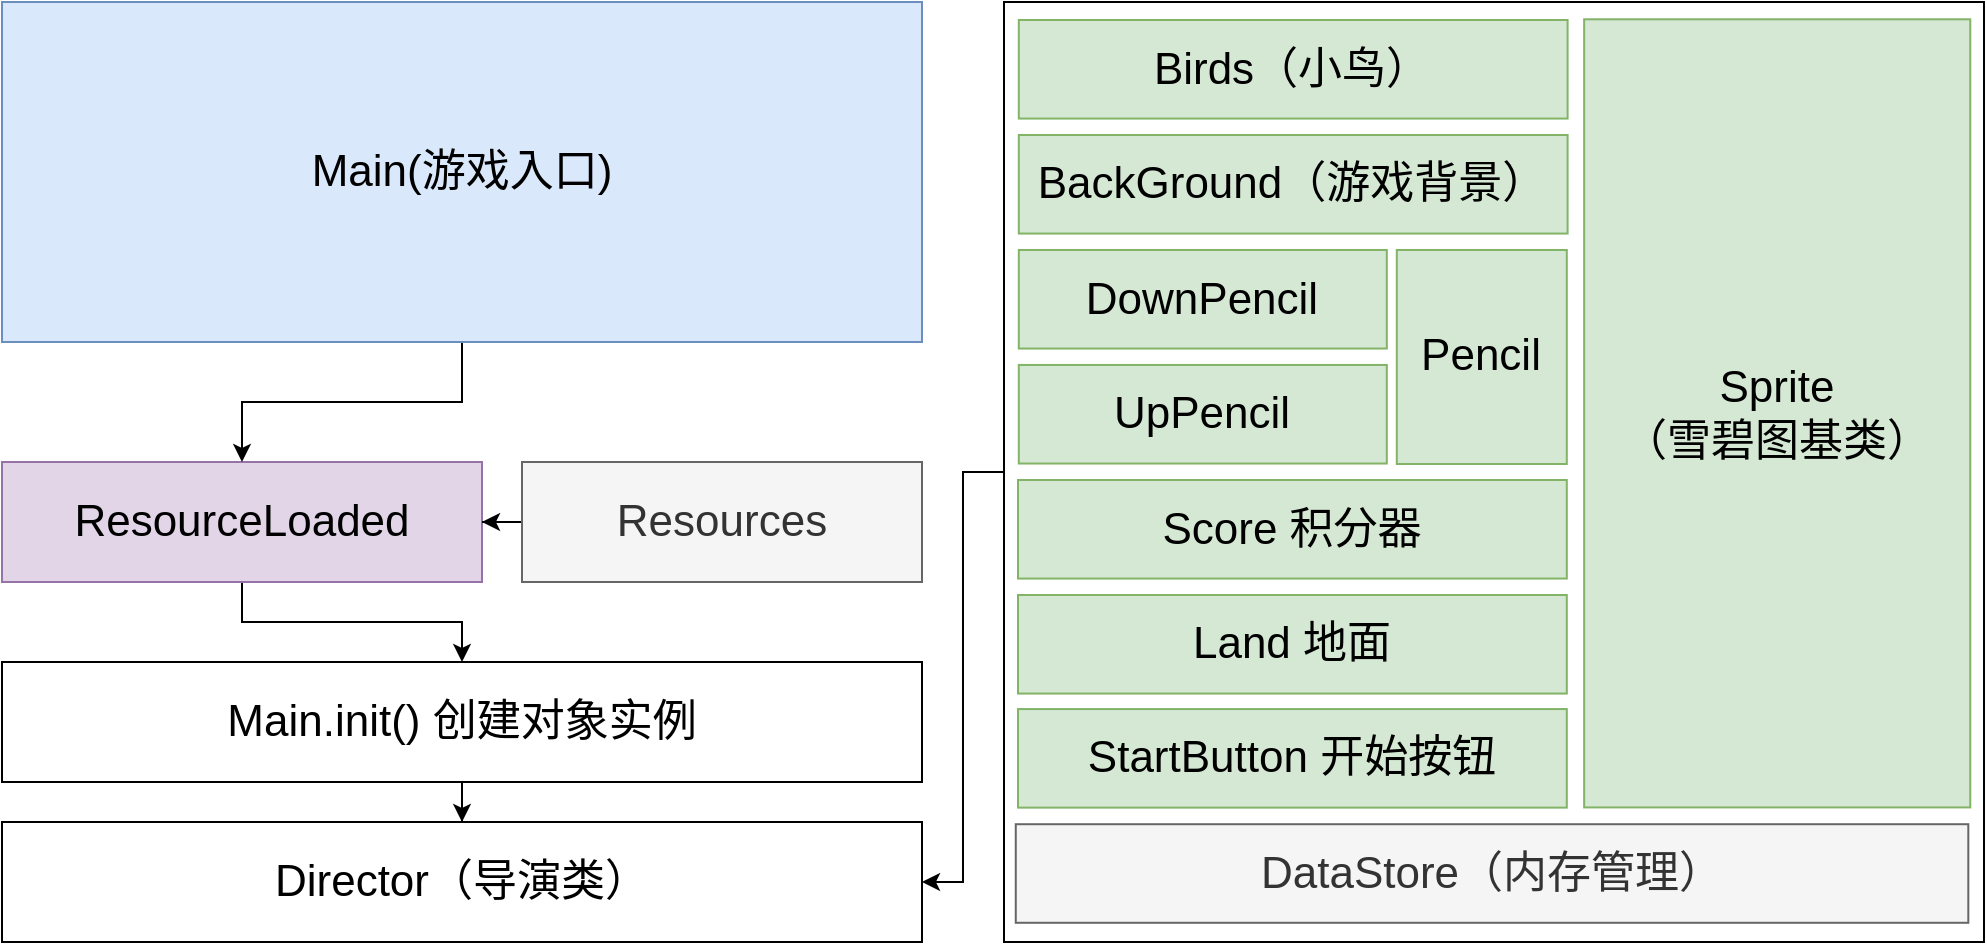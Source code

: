 <mxfile version="13.0.3" type="device"><diagram id="nzSPz2umpSqb2BlSVeSG" name="第 1 页"><mxGraphModel dx="1086" dy="823" grid="0" gridSize="10" guides="1" tooltips="1" connect="1" arrows="1" fold="1" page="1" pageScale="1" pageWidth="827" pageHeight="1169" background="none" math="0" shadow="0"><root><mxCell id="0"/><mxCell id="1" parent="0"/><mxCell id="ZviuAn1uyeecVTRWKv2a-3" style="edgeStyle=orthogonalEdgeStyle;rounded=0;orthogonalLoop=1;jettySize=auto;html=1;" parent="1" source="SjwFtjnB5Y575L_jraY5-2" target="ZviuAn1uyeecVTRWKv2a-2" edge="1"><mxGeometry relative="1" as="geometry"/></mxCell><mxCell id="SjwFtjnB5Y575L_jraY5-2" value="ResourceLoaded" style="rounded=0;whiteSpace=wrap;html=1;fontSize=22;fillColor=#e1d5e7;strokeColor=#9673a6;" parent="1" vertex="1"><mxGeometry x="19" y="250" width="240" height="60" as="geometry"/></mxCell><mxCell id="SjwFtjnB5Y575L_jraY5-5" style="edgeStyle=orthogonalEdgeStyle;rounded=0;orthogonalLoop=1;jettySize=auto;html=1;entryX=1;entryY=0.5;entryDx=0;entryDy=0;fontSize=22;" parent="1" source="SjwFtjnB5Y575L_jraY5-4" target="SjwFtjnB5Y575L_jraY5-2" edge="1"><mxGeometry relative="1" as="geometry"/></mxCell><mxCell id="SjwFtjnB5Y575L_jraY5-4" value="Resources" style="rounded=0;whiteSpace=wrap;html=1;fontSize=22;fillColor=#f5f5f5;strokeColor=#666666;fontColor=#333333;" parent="1" vertex="1"><mxGeometry x="279" y="250" width="200" height="60" as="geometry"/></mxCell><mxCell id="ZviuAn1uyeecVTRWKv2a-1" style="edgeStyle=orthogonalEdgeStyle;rounded=0;orthogonalLoop=1;jettySize=auto;html=1;" parent="1" source="SjwFtjnB5Y575L_jraY5-6" target="SjwFtjnB5Y575L_jraY5-2" edge="1"><mxGeometry relative="1" as="geometry"/></mxCell><mxCell id="SjwFtjnB5Y575L_jraY5-6" value="Main(游戏入口)" style="rounded=0;whiteSpace=wrap;html=1;fontSize=22;fillColor=#dae8fc;strokeColor=#6c8ebf;" parent="1" vertex="1"><mxGeometry x="19" y="20" width="460" height="170" as="geometry"/></mxCell><mxCell id="ZviuAn1uyeecVTRWKv2a-19" style="edgeStyle=orthogonalEdgeStyle;rounded=0;orthogonalLoop=1;jettySize=auto;html=1;" parent="1" source="ZviuAn1uyeecVTRWKv2a-2" target="ZviuAn1uyeecVTRWKv2a-4" edge="1"><mxGeometry relative="1" as="geometry"/></mxCell><mxCell id="ZviuAn1uyeecVTRWKv2a-2" value="Main.init()&amp;nbsp;创建对象实例" style="rounded=0;whiteSpace=wrap;html=1;fontSize=22;" parent="1" vertex="1"><mxGeometry x="19" y="350" width="460" height="60" as="geometry"/></mxCell><mxCell id="ZviuAn1uyeecVTRWKv2a-4" value="Director（导演类）" style="rounded=0;whiteSpace=wrap;html=1;fontSize=22;" parent="1" vertex="1"><mxGeometry x="19" y="430" width="460" height="60" as="geometry"/></mxCell><mxCell id="ZviuAn1uyeecVTRWKv2a-22" value="" style="group" parent="1" vertex="1" connectable="0"><mxGeometry x="520" y="20" width="490" height="470" as="geometry"/></mxCell><mxCell id="ZviuAn1uyeecVTRWKv2a-20" value="" style="rounded=0;whiteSpace=wrap;html=1;" parent="ZviuAn1uyeecVTRWKv2a-22" vertex="1"><mxGeometry width="490" height="470.0" as="geometry"/></mxCell><mxCell id="ZviuAn1uyeecVTRWKv2a-21" value="" style="group" parent="ZviuAn1uyeecVTRWKv2a-22" vertex="1" connectable="0"><mxGeometry x="5.88" y="8.65" width="477.26" height="451.738" as="geometry"/></mxCell><mxCell id="ZviuAn1uyeecVTRWKv2a-6" value="Sprite&lt;br&gt;（雪碧图基类）" style="rounded=0;whiteSpace=wrap;html=1;fontSize=22;fillColor=#d5e8d4;strokeColor=#82b366;" parent="ZviuAn1uyeecVTRWKv2a-21" vertex="1"><mxGeometry x="284.2" width="193.06" height="394.07" as="geometry"/></mxCell><mxCell id="ZviuAn1uyeecVTRWKv2a-14" value="" style="group;container=1;" parent="ZviuAn1uyeecVTRWKv2a-21" vertex="1" connectable="0"><mxGeometry width="476.28" height="451.738" as="geometry"/></mxCell><mxCell id="ZviuAn1uyeecVTRWKv2a-13" value="DataStore（内存管理）" style="rounded=0;whiteSpace=wrap;html=1;fontSize=22;fillColor=#f5f5f5;strokeColor=#666666;fontColor=#333333;" parent="ZviuAn1uyeecVTRWKv2a-14" vertex="1"><mxGeometry y="402.46" width="476.28" height="49.278" as="geometry"/></mxCell><mxCell id="ZviuAn1uyeecVTRWKv2a-24" style="edgeStyle=orthogonalEdgeStyle;rounded=0;orthogonalLoop=1;jettySize=auto;html=1;" parent="1" source="ZviuAn1uyeecVTRWKv2a-20" target="ZviuAn1uyeecVTRWKv2a-4" edge="1"><mxGeometry relative="1" as="geometry"/></mxCell><mxCell id="V1OzG5edaYq4xH1sUYdj-7" value="" style="group" vertex="1" connectable="0" parent="1"><mxGeometry x="527" y="29.0" width="274.8" height="393.814" as="geometry"/></mxCell><mxCell id="ZviuAn1uyeecVTRWKv2a-5" value="Birds（小鸟）" style="rounded=0;whiteSpace=wrap;html=1;fontSize=22;fillColor=#d5e8d4;strokeColor=#82b366;" parent="V1OzG5edaYq4xH1sUYdj-7" vertex="1"><mxGeometry x="0.4" width="274.4" height="49.281" as="geometry"/></mxCell><mxCell id="ZviuAn1uyeecVTRWKv2a-7" value="BackGround（游戏背景）" style="rounded=0;whiteSpace=wrap;html=1;fontSize=22;fillColor=#d5e8d4;strokeColor=#82b366;" parent="V1OzG5edaYq4xH1sUYdj-7" vertex="1"><mxGeometry x="0.4" y="57.494" width="274.4" height="49.281" as="geometry"/></mxCell><mxCell id="ZviuAn1uyeecVTRWKv2a-10" value="Pencil" style="rounded=0;whiteSpace=wrap;html=1;fontSize=22;fillColor=#d5e8d4;strokeColor=#82b366;" parent="V1OzG5edaYq4xH1sUYdj-7" vertex="1"><mxGeometry x="189.4" y="114.99" width="85" height="107.01" as="geometry"/></mxCell><mxCell id="ZviuAn1uyeecVTRWKv2a-11" value="Score&amp;nbsp;积分器" style="rounded=0;whiteSpace=wrap;html=1;fontSize=22;fillColor=#d5e8d4;strokeColor=#82b366;" parent="V1OzG5edaYq4xH1sUYdj-7" vertex="1"><mxGeometry y="230.0" width="274.4" height="49.281" as="geometry"/></mxCell><mxCell id="ZviuAn1uyeecVTRWKv2a-12" value="Land&amp;nbsp;地面" style="rounded=0;whiteSpace=wrap;html=1;fontSize=22;fillColor=#d5e8d4;strokeColor=#82b366;" parent="V1OzG5edaYq4xH1sUYdj-7" vertex="1"><mxGeometry y="287.494" width="274.4" height="49.281" as="geometry"/></mxCell><mxCell id="V1OzG5edaYq4xH1sUYdj-5" value="StartButton&amp;nbsp;开始按钮" style="rounded=0;whiteSpace=wrap;html=1;fontSize=22;fillColor=#d5e8d4;strokeColor=#82b366;" vertex="1" parent="V1OzG5edaYq4xH1sUYdj-7"><mxGeometry y="344.534" width="274.4" height="49.281" as="geometry"/></mxCell><mxCell id="V1OzG5edaYq4xH1sUYdj-6" value="" style="group" vertex="1" connectable="0" parent="V1OzG5edaYq4xH1sUYdj-7"><mxGeometry x="0.4" y="114.99" width="184" height="106.77" as="geometry"/></mxCell><mxCell id="ZviuAn1uyeecVTRWKv2a-8" value="DownPencil" style="rounded=0;whiteSpace=wrap;html=1;fontSize=22;fillColor=#d5e8d4;strokeColor=#82b366;" parent="V1OzG5edaYq4xH1sUYdj-6" vertex="1"><mxGeometry width="184" height="49.278" as="geometry"/></mxCell><mxCell id="ZviuAn1uyeecVTRWKv2a-9" value="UpPencil" style="rounded=0;whiteSpace=wrap;html=1;fontSize=22;fillColor=#d5e8d4;strokeColor=#82b366;" parent="V1OzG5edaYq4xH1sUYdj-6" vertex="1"><mxGeometry y="57.492" width="184" height="49.278" as="geometry"/></mxCell></root></mxGraphModel></diagram></mxfile>